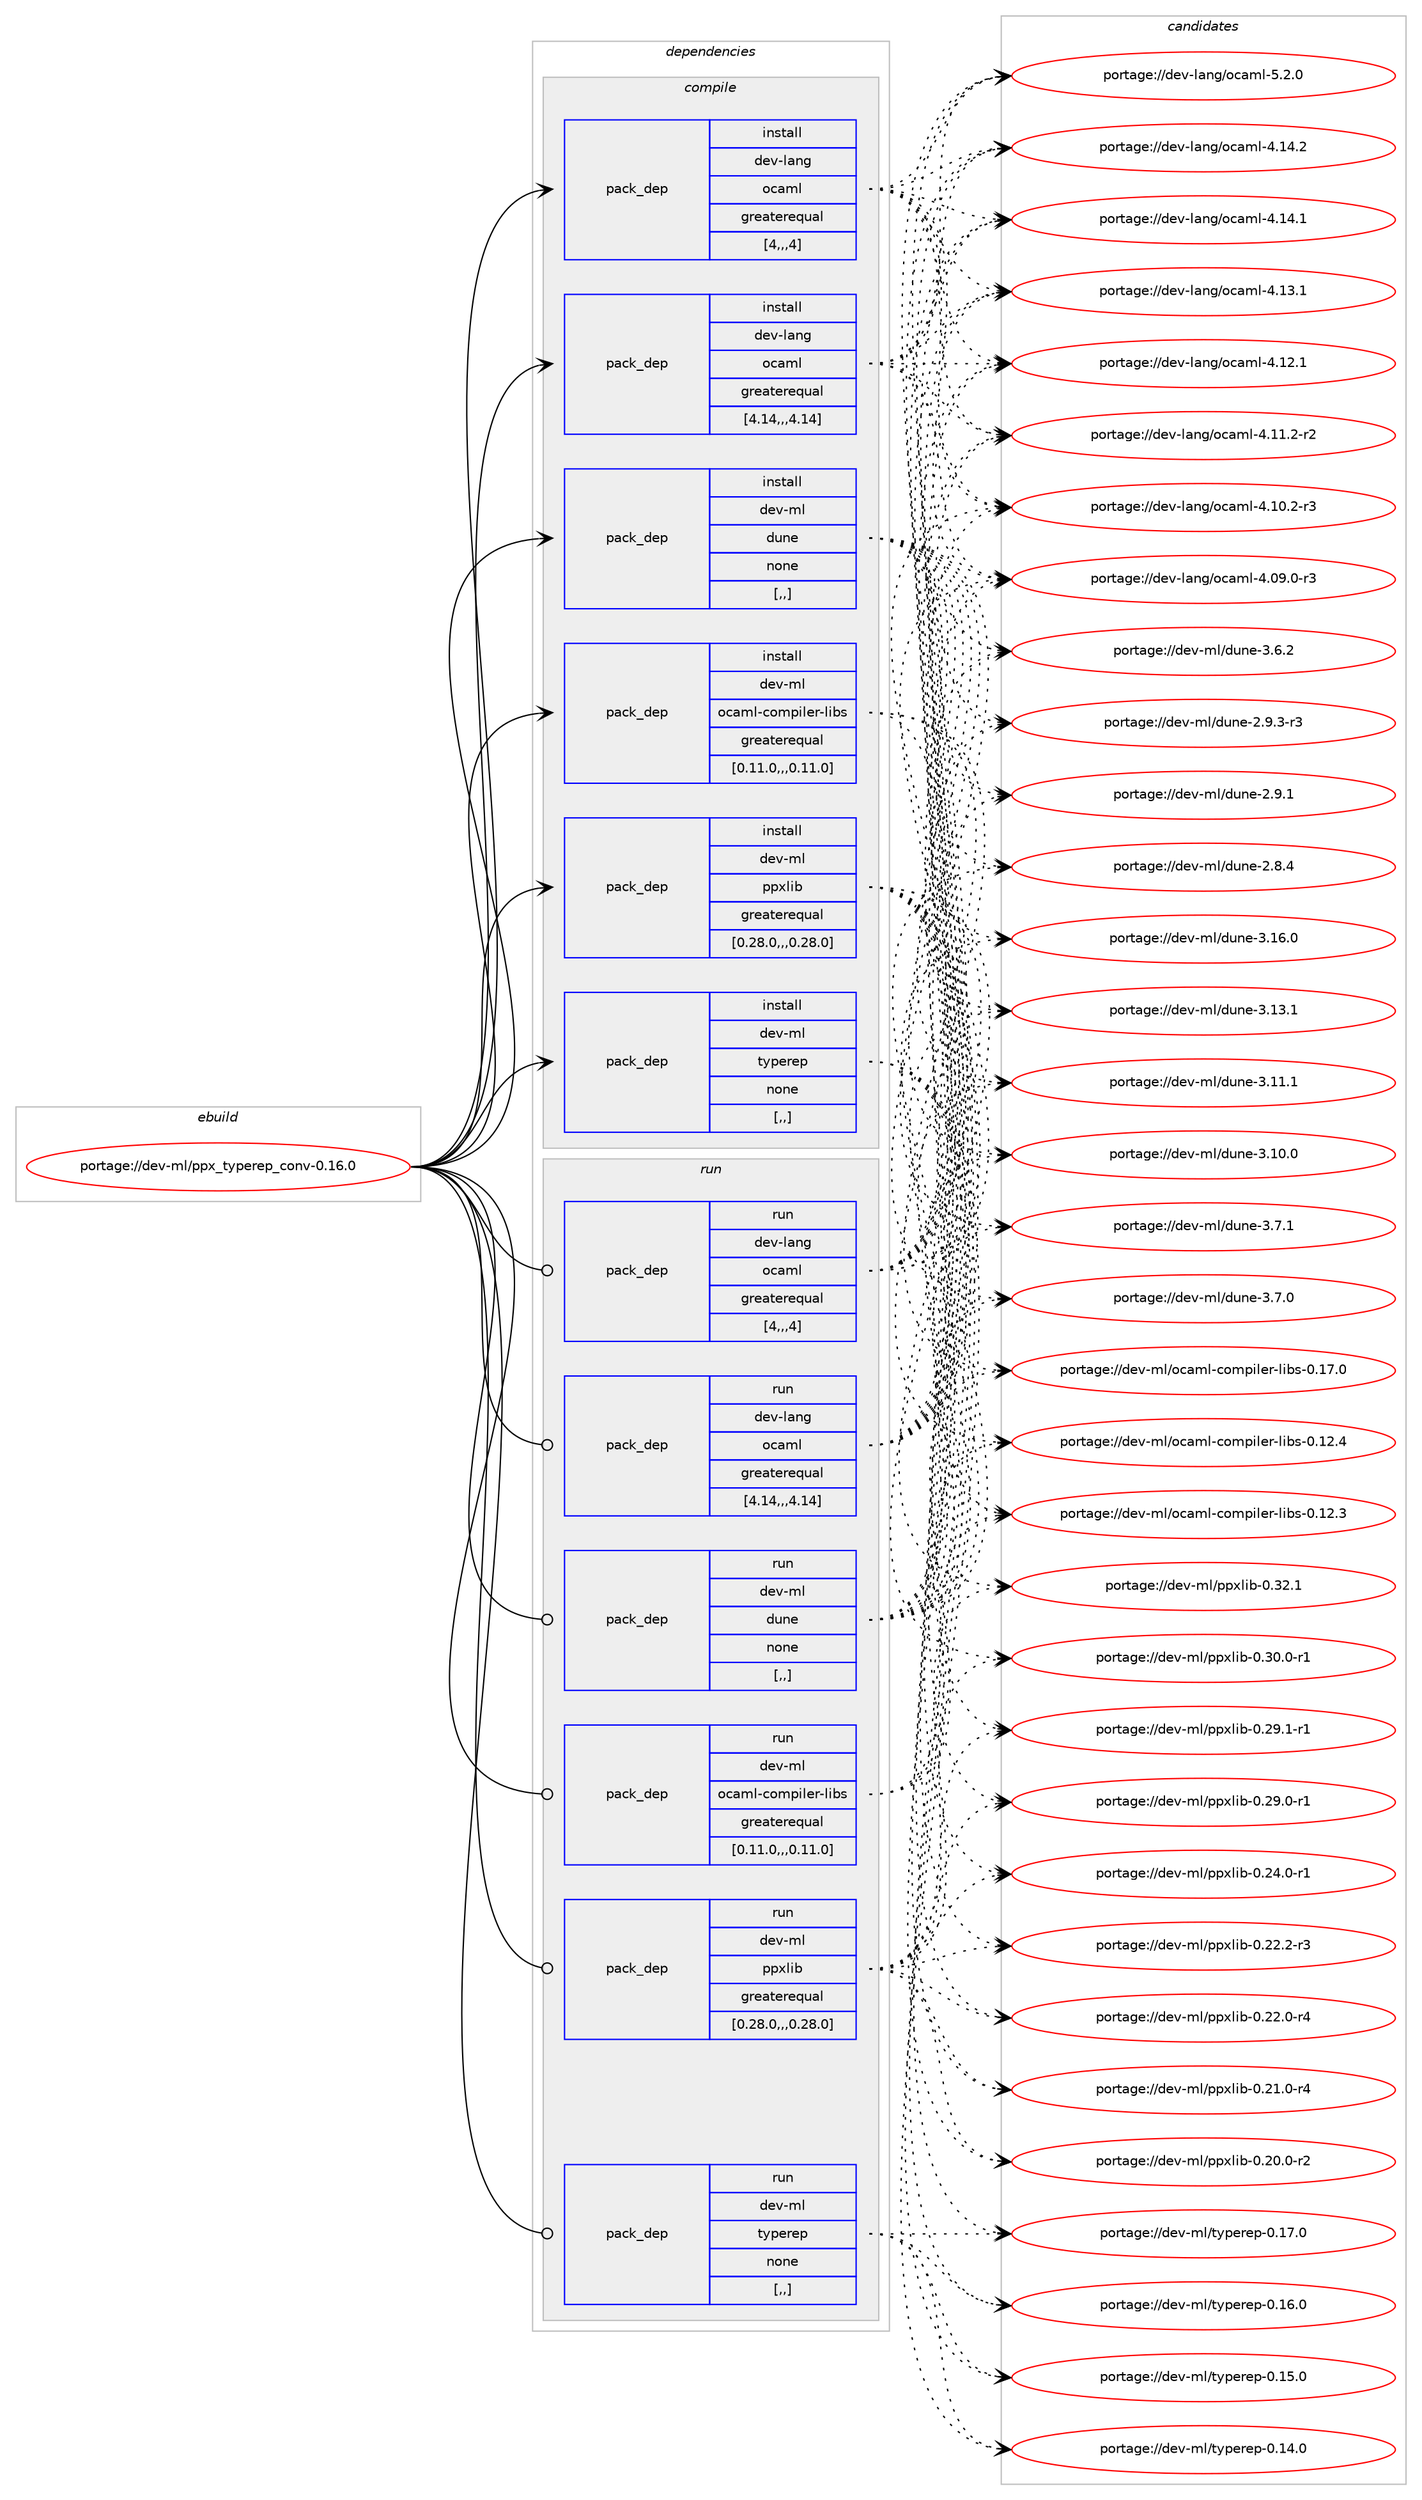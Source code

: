 digraph prolog {

# *************
# Graph options
# *************

newrank=true;
concentrate=true;
compound=true;
graph [rankdir=LR,fontname=Helvetica,fontsize=10,ranksep=1.5];#, ranksep=2.5, nodesep=0.2];
edge  [arrowhead=vee];
node  [fontname=Helvetica,fontsize=10];

# **********
# The ebuild
# **********

subgraph cluster_leftcol {
color=gray;
label=<<i>ebuild</i>>;
id [label="portage://dev-ml/ppx_typerep_conv-0.16.0", color=red, width=4, href="../dev-ml/ppx_typerep_conv-0.16.0.svg"];
}

# ****************
# The dependencies
# ****************

subgraph cluster_midcol {
color=gray;
label=<<i>dependencies</i>>;
subgraph cluster_compile {
fillcolor="#eeeeee";
style=filled;
label=<<i>compile</i>>;
subgraph pack93406 {
dependency124395 [label=<<TABLE BORDER="0" CELLBORDER="1" CELLSPACING="0" CELLPADDING="4" WIDTH="220"><TR><TD ROWSPAN="6" CELLPADDING="30">pack_dep</TD></TR><TR><TD WIDTH="110">install</TD></TR><TR><TD>dev-lang</TD></TR><TR><TD>ocaml</TD></TR><TR><TD>greaterequal</TD></TR><TR><TD>[4,,,4]</TD></TR></TABLE>>, shape=none, color=blue];
}
id:e -> dependency124395:w [weight=20,style="solid",arrowhead="vee"];
subgraph pack93407 {
dependency124396 [label=<<TABLE BORDER="0" CELLBORDER="1" CELLSPACING="0" CELLPADDING="4" WIDTH="220"><TR><TD ROWSPAN="6" CELLPADDING="30">pack_dep</TD></TR><TR><TD WIDTH="110">install</TD></TR><TR><TD>dev-lang</TD></TR><TR><TD>ocaml</TD></TR><TR><TD>greaterequal</TD></TR><TR><TD>[4.14,,,4.14]</TD></TR></TABLE>>, shape=none, color=blue];
}
id:e -> dependency124396:w [weight=20,style="solid",arrowhead="vee"];
subgraph pack93408 {
dependency124397 [label=<<TABLE BORDER="0" CELLBORDER="1" CELLSPACING="0" CELLPADDING="4" WIDTH="220"><TR><TD ROWSPAN="6" CELLPADDING="30">pack_dep</TD></TR><TR><TD WIDTH="110">install</TD></TR><TR><TD>dev-ml</TD></TR><TR><TD>dune</TD></TR><TR><TD>none</TD></TR><TR><TD>[,,]</TD></TR></TABLE>>, shape=none, color=blue];
}
id:e -> dependency124397:w [weight=20,style="solid",arrowhead="vee"];
subgraph pack93409 {
dependency124398 [label=<<TABLE BORDER="0" CELLBORDER="1" CELLSPACING="0" CELLPADDING="4" WIDTH="220"><TR><TD ROWSPAN="6" CELLPADDING="30">pack_dep</TD></TR><TR><TD WIDTH="110">install</TD></TR><TR><TD>dev-ml</TD></TR><TR><TD>ocaml-compiler-libs</TD></TR><TR><TD>greaterequal</TD></TR><TR><TD>[0.11.0,,,0.11.0]</TD></TR></TABLE>>, shape=none, color=blue];
}
id:e -> dependency124398:w [weight=20,style="solid",arrowhead="vee"];
subgraph pack93410 {
dependency124399 [label=<<TABLE BORDER="0" CELLBORDER="1" CELLSPACING="0" CELLPADDING="4" WIDTH="220"><TR><TD ROWSPAN="6" CELLPADDING="30">pack_dep</TD></TR><TR><TD WIDTH="110">install</TD></TR><TR><TD>dev-ml</TD></TR><TR><TD>ppxlib</TD></TR><TR><TD>greaterequal</TD></TR><TR><TD>[0.28.0,,,0.28.0]</TD></TR></TABLE>>, shape=none, color=blue];
}
id:e -> dependency124399:w [weight=20,style="solid",arrowhead="vee"];
subgraph pack93411 {
dependency124400 [label=<<TABLE BORDER="0" CELLBORDER="1" CELLSPACING="0" CELLPADDING="4" WIDTH="220"><TR><TD ROWSPAN="6" CELLPADDING="30">pack_dep</TD></TR><TR><TD WIDTH="110">install</TD></TR><TR><TD>dev-ml</TD></TR><TR><TD>typerep</TD></TR><TR><TD>none</TD></TR><TR><TD>[,,]</TD></TR></TABLE>>, shape=none, color=blue];
}
id:e -> dependency124400:w [weight=20,style="solid",arrowhead="vee"];
}
subgraph cluster_compileandrun {
fillcolor="#eeeeee";
style=filled;
label=<<i>compile and run</i>>;
}
subgraph cluster_run {
fillcolor="#eeeeee";
style=filled;
label=<<i>run</i>>;
subgraph pack93412 {
dependency124401 [label=<<TABLE BORDER="0" CELLBORDER="1" CELLSPACING="0" CELLPADDING="4" WIDTH="220"><TR><TD ROWSPAN="6" CELLPADDING="30">pack_dep</TD></TR><TR><TD WIDTH="110">run</TD></TR><TR><TD>dev-lang</TD></TR><TR><TD>ocaml</TD></TR><TR><TD>greaterequal</TD></TR><TR><TD>[4,,,4]</TD></TR></TABLE>>, shape=none, color=blue];
}
id:e -> dependency124401:w [weight=20,style="solid",arrowhead="odot"];
subgraph pack93413 {
dependency124402 [label=<<TABLE BORDER="0" CELLBORDER="1" CELLSPACING="0" CELLPADDING="4" WIDTH="220"><TR><TD ROWSPAN="6" CELLPADDING="30">pack_dep</TD></TR><TR><TD WIDTH="110">run</TD></TR><TR><TD>dev-lang</TD></TR><TR><TD>ocaml</TD></TR><TR><TD>greaterequal</TD></TR><TR><TD>[4.14,,,4.14]</TD></TR></TABLE>>, shape=none, color=blue];
}
id:e -> dependency124402:w [weight=20,style="solid",arrowhead="odot"];
subgraph pack93414 {
dependency124403 [label=<<TABLE BORDER="0" CELLBORDER="1" CELLSPACING="0" CELLPADDING="4" WIDTH="220"><TR><TD ROWSPAN="6" CELLPADDING="30">pack_dep</TD></TR><TR><TD WIDTH="110">run</TD></TR><TR><TD>dev-ml</TD></TR><TR><TD>dune</TD></TR><TR><TD>none</TD></TR><TR><TD>[,,]</TD></TR></TABLE>>, shape=none, color=blue];
}
id:e -> dependency124403:w [weight=20,style="solid",arrowhead="odot"];
subgraph pack93415 {
dependency124404 [label=<<TABLE BORDER="0" CELLBORDER="1" CELLSPACING="0" CELLPADDING="4" WIDTH="220"><TR><TD ROWSPAN="6" CELLPADDING="30">pack_dep</TD></TR><TR><TD WIDTH="110">run</TD></TR><TR><TD>dev-ml</TD></TR><TR><TD>ocaml-compiler-libs</TD></TR><TR><TD>greaterequal</TD></TR><TR><TD>[0.11.0,,,0.11.0]</TD></TR></TABLE>>, shape=none, color=blue];
}
id:e -> dependency124404:w [weight=20,style="solid",arrowhead="odot"];
subgraph pack93416 {
dependency124405 [label=<<TABLE BORDER="0" CELLBORDER="1" CELLSPACING="0" CELLPADDING="4" WIDTH="220"><TR><TD ROWSPAN="6" CELLPADDING="30">pack_dep</TD></TR><TR><TD WIDTH="110">run</TD></TR><TR><TD>dev-ml</TD></TR><TR><TD>ppxlib</TD></TR><TR><TD>greaterequal</TD></TR><TR><TD>[0.28.0,,,0.28.0]</TD></TR></TABLE>>, shape=none, color=blue];
}
id:e -> dependency124405:w [weight=20,style="solid",arrowhead="odot"];
subgraph pack93417 {
dependency124406 [label=<<TABLE BORDER="0" CELLBORDER="1" CELLSPACING="0" CELLPADDING="4" WIDTH="220"><TR><TD ROWSPAN="6" CELLPADDING="30">pack_dep</TD></TR><TR><TD WIDTH="110">run</TD></TR><TR><TD>dev-ml</TD></TR><TR><TD>typerep</TD></TR><TR><TD>none</TD></TR><TR><TD>[,,]</TD></TR></TABLE>>, shape=none, color=blue];
}
id:e -> dependency124406:w [weight=20,style="solid",arrowhead="odot"];
}
}

# **************
# The candidates
# **************

subgraph cluster_choices {
rank=same;
color=gray;
label=<<i>candidates</i>>;

subgraph choice93406 {
color=black;
nodesep=1;
choice1001011184510897110103471119997109108455346504648 [label="portage://dev-lang/ocaml-5.2.0", color=red, width=4,href="../dev-lang/ocaml-5.2.0.svg"];
choice100101118451089711010347111999710910845524649524650 [label="portage://dev-lang/ocaml-4.14.2", color=red, width=4,href="../dev-lang/ocaml-4.14.2.svg"];
choice100101118451089711010347111999710910845524649524649 [label="portage://dev-lang/ocaml-4.14.1", color=red, width=4,href="../dev-lang/ocaml-4.14.1.svg"];
choice100101118451089711010347111999710910845524649514649 [label="portage://dev-lang/ocaml-4.13.1", color=red, width=4,href="../dev-lang/ocaml-4.13.1.svg"];
choice100101118451089711010347111999710910845524649504649 [label="portage://dev-lang/ocaml-4.12.1", color=red, width=4,href="../dev-lang/ocaml-4.12.1.svg"];
choice1001011184510897110103471119997109108455246494946504511450 [label="portage://dev-lang/ocaml-4.11.2-r2", color=red, width=4,href="../dev-lang/ocaml-4.11.2-r2.svg"];
choice1001011184510897110103471119997109108455246494846504511451 [label="portage://dev-lang/ocaml-4.10.2-r3", color=red, width=4,href="../dev-lang/ocaml-4.10.2-r3.svg"];
choice1001011184510897110103471119997109108455246485746484511451 [label="portage://dev-lang/ocaml-4.09.0-r3", color=red, width=4,href="../dev-lang/ocaml-4.09.0-r3.svg"];
dependency124395:e -> choice1001011184510897110103471119997109108455346504648:w [style=dotted,weight="100"];
dependency124395:e -> choice100101118451089711010347111999710910845524649524650:w [style=dotted,weight="100"];
dependency124395:e -> choice100101118451089711010347111999710910845524649524649:w [style=dotted,weight="100"];
dependency124395:e -> choice100101118451089711010347111999710910845524649514649:w [style=dotted,weight="100"];
dependency124395:e -> choice100101118451089711010347111999710910845524649504649:w [style=dotted,weight="100"];
dependency124395:e -> choice1001011184510897110103471119997109108455246494946504511450:w [style=dotted,weight="100"];
dependency124395:e -> choice1001011184510897110103471119997109108455246494846504511451:w [style=dotted,weight="100"];
dependency124395:e -> choice1001011184510897110103471119997109108455246485746484511451:w [style=dotted,weight="100"];
}
subgraph choice93407 {
color=black;
nodesep=1;
choice1001011184510897110103471119997109108455346504648 [label="portage://dev-lang/ocaml-5.2.0", color=red, width=4,href="../dev-lang/ocaml-5.2.0.svg"];
choice100101118451089711010347111999710910845524649524650 [label="portage://dev-lang/ocaml-4.14.2", color=red, width=4,href="../dev-lang/ocaml-4.14.2.svg"];
choice100101118451089711010347111999710910845524649524649 [label="portage://dev-lang/ocaml-4.14.1", color=red, width=4,href="../dev-lang/ocaml-4.14.1.svg"];
choice100101118451089711010347111999710910845524649514649 [label="portage://dev-lang/ocaml-4.13.1", color=red, width=4,href="../dev-lang/ocaml-4.13.1.svg"];
choice100101118451089711010347111999710910845524649504649 [label="portage://dev-lang/ocaml-4.12.1", color=red, width=4,href="../dev-lang/ocaml-4.12.1.svg"];
choice1001011184510897110103471119997109108455246494946504511450 [label="portage://dev-lang/ocaml-4.11.2-r2", color=red, width=4,href="../dev-lang/ocaml-4.11.2-r2.svg"];
choice1001011184510897110103471119997109108455246494846504511451 [label="portage://dev-lang/ocaml-4.10.2-r3", color=red, width=4,href="../dev-lang/ocaml-4.10.2-r3.svg"];
choice1001011184510897110103471119997109108455246485746484511451 [label="portage://dev-lang/ocaml-4.09.0-r3", color=red, width=4,href="../dev-lang/ocaml-4.09.0-r3.svg"];
dependency124396:e -> choice1001011184510897110103471119997109108455346504648:w [style=dotted,weight="100"];
dependency124396:e -> choice100101118451089711010347111999710910845524649524650:w [style=dotted,weight="100"];
dependency124396:e -> choice100101118451089711010347111999710910845524649524649:w [style=dotted,weight="100"];
dependency124396:e -> choice100101118451089711010347111999710910845524649514649:w [style=dotted,weight="100"];
dependency124396:e -> choice100101118451089711010347111999710910845524649504649:w [style=dotted,weight="100"];
dependency124396:e -> choice1001011184510897110103471119997109108455246494946504511450:w [style=dotted,weight="100"];
dependency124396:e -> choice1001011184510897110103471119997109108455246494846504511451:w [style=dotted,weight="100"];
dependency124396:e -> choice1001011184510897110103471119997109108455246485746484511451:w [style=dotted,weight="100"];
}
subgraph choice93408 {
color=black;
nodesep=1;
choice100101118451091084710011711010145514649544648 [label="portage://dev-ml/dune-3.16.0", color=red, width=4,href="../dev-ml/dune-3.16.0.svg"];
choice100101118451091084710011711010145514649514649 [label="portage://dev-ml/dune-3.13.1", color=red, width=4,href="../dev-ml/dune-3.13.1.svg"];
choice100101118451091084710011711010145514649494649 [label="portage://dev-ml/dune-3.11.1", color=red, width=4,href="../dev-ml/dune-3.11.1.svg"];
choice100101118451091084710011711010145514649484648 [label="portage://dev-ml/dune-3.10.0", color=red, width=4,href="../dev-ml/dune-3.10.0.svg"];
choice1001011184510910847100117110101455146554649 [label="portage://dev-ml/dune-3.7.1", color=red, width=4,href="../dev-ml/dune-3.7.1.svg"];
choice1001011184510910847100117110101455146554648 [label="portage://dev-ml/dune-3.7.0", color=red, width=4,href="../dev-ml/dune-3.7.0.svg"];
choice1001011184510910847100117110101455146544650 [label="portage://dev-ml/dune-3.6.2", color=red, width=4,href="../dev-ml/dune-3.6.2.svg"];
choice10010111845109108471001171101014550465746514511451 [label="portage://dev-ml/dune-2.9.3-r3", color=red, width=4,href="../dev-ml/dune-2.9.3-r3.svg"];
choice1001011184510910847100117110101455046574649 [label="portage://dev-ml/dune-2.9.1", color=red, width=4,href="../dev-ml/dune-2.9.1.svg"];
choice1001011184510910847100117110101455046564652 [label="portage://dev-ml/dune-2.8.4", color=red, width=4,href="../dev-ml/dune-2.8.4.svg"];
dependency124397:e -> choice100101118451091084710011711010145514649544648:w [style=dotted,weight="100"];
dependency124397:e -> choice100101118451091084710011711010145514649514649:w [style=dotted,weight="100"];
dependency124397:e -> choice100101118451091084710011711010145514649494649:w [style=dotted,weight="100"];
dependency124397:e -> choice100101118451091084710011711010145514649484648:w [style=dotted,weight="100"];
dependency124397:e -> choice1001011184510910847100117110101455146554649:w [style=dotted,weight="100"];
dependency124397:e -> choice1001011184510910847100117110101455146554648:w [style=dotted,weight="100"];
dependency124397:e -> choice1001011184510910847100117110101455146544650:w [style=dotted,weight="100"];
dependency124397:e -> choice10010111845109108471001171101014550465746514511451:w [style=dotted,weight="100"];
dependency124397:e -> choice1001011184510910847100117110101455046574649:w [style=dotted,weight="100"];
dependency124397:e -> choice1001011184510910847100117110101455046564652:w [style=dotted,weight="100"];
}
subgraph choice93409 {
color=black;
nodesep=1;
choice100101118451091084711199971091084599111109112105108101114451081059811545484649554648 [label="portage://dev-ml/ocaml-compiler-libs-0.17.0", color=red, width=4,href="../dev-ml/ocaml-compiler-libs-0.17.0.svg"];
choice100101118451091084711199971091084599111109112105108101114451081059811545484649504652 [label="portage://dev-ml/ocaml-compiler-libs-0.12.4", color=red, width=4,href="../dev-ml/ocaml-compiler-libs-0.12.4.svg"];
choice100101118451091084711199971091084599111109112105108101114451081059811545484649504651 [label="portage://dev-ml/ocaml-compiler-libs-0.12.3", color=red, width=4,href="../dev-ml/ocaml-compiler-libs-0.12.3.svg"];
dependency124398:e -> choice100101118451091084711199971091084599111109112105108101114451081059811545484649554648:w [style=dotted,weight="100"];
dependency124398:e -> choice100101118451091084711199971091084599111109112105108101114451081059811545484649504652:w [style=dotted,weight="100"];
dependency124398:e -> choice100101118451091084711199971091084599111109112105108101114451081059811545484649504651:w [style=dotted,weight="100"];
}
subgraph choice93410 {
color=black;
nodesep=1;
choice10010111845109108471121121201081059845484651504649 [label="portage://dev-ml/ppxlib-0.32.1", color=red, width=4,href="../dev-ml/ppxlib-0.32.1.svg"];
choice100101118451091084711211212010810598454846514846484511449 [label="portage://dev-ml/ppxlib-0.30.0-r1", color=red, width=4,href="../dev-ml/ppxlib-0.30.0-r1.svg"];
choice100101118451091084711211212010810598454846505746494511449 [label="portage://dev-ml/ppxlib-0.29.1-r1", color=red, width=4,href="../dev-ml/ppxlib-0.29.1-r1.svg"];
choice100101118451091084711211212010810598454846505746484511449 [label="portage://dev-ml/ppxlib-0.29.0-r1", color=red, width=4,href="../dev-ml/ppxlib-0.29.0-r1.svg"];
choice100101118451091084711211212010810598454846505246484511449 [label="portage://dev-ml/ppxlib-0.24.0-r1", color=red, width=4,href="../dev-ml/ppxlib-0.24.0-r1.svg"];
choice100101118451091084711211212010810598454846505046504511451 [label="portage://dev-ml/ppxlib-0.22.2-r3", color=red, width=4,href="../dev-ml/ppxlib-0.22.2-r3.svg"];
choice100101118451091084711211212010810598454846505046484511452 [label="portage://dev-ml/ppxlib-0.22.0-r4", color=red, width=4,href="../dev-ml/ppxlib-0.22.0-r4.svg"];
choice100101118451091084711211212010810598454846504946484511452 [label="portage://dev-ml/ppxlib-0.21.0-r4", color=red, width=4,href="../dev-ml/ppxlib-0.21.0-r4.svg"];
choice100101118451091084711211212010810598454846504846484511450 [label="portage://dev-ml/ppxlib-0.20.0-r2", color=red, width=4,href="../dev-ml/ppxlib-0.20.0-r2.svg"];
dependency124399:e -> choice10010111845109108471121121201081059845484651504649:w [style=dotted,weight="100"];
dependency124399:e -> choice100101118451091084711211212010810598454846514846484511449:w [style=dotted,weight="100"];
dependency124399:e -> choice100101118451091084711211212010810598454846505746494511449:w [style=dotted,weight="100"];
dependency124399:e -> choice100101118451091084711211212010810598454846505746484511449:w [style=dotted,weight="100"];
dependency124399:e -> choice100101118451091084711211212010810598454846505246484511449:w [style=dotted,weight="100"];
dependency124399:e -> choice100101118451091084711211212010810598454846505046504511451:w [style=dotted,weight="100"];
dependency124399:e -> choice100101118451091084711211212010810598454846505046484511452:w [style=dotted,weight="100"];
dependency124399:e -> choice100101118451091084711211212010810598454846504946484511452:w [style=dotted,weight="100"];
dependency124399:e -> choice100101118451091084711211212010810598454846504846484511450:w [style=dotted,weight="100"];
}
subgraph choice93411 {
color=black;
nodesep=1;
choice100101118451091084711612111210111410111245484649554648 [label="portage://dev-ml/typerep-0.17.0", color=red, width=4,href="../dev-ml/typerep-0.17.0.svg"];
choice100101118451091084711612111210111410111245484649544648 [label="portage://dev-ml/typerep-0.16.0", color=red, width=4,href="../dev-ml/typerep-0.16.0.svg"];
choice100101118451091084711612111210111410111245484649534648 [label="portage://dev-ml/typerep-0.15.0", color=red, width=4,href="../dev-ml/typerep-0.15.0.svg"];
choice100101118451091084711612111210111410111245484649524648 [label="portage://dev-ml/typerep-0.14.0", color=red, width=4,href="../dev-ml/typerep-0.14.0.svg"];
dependency124400:e -> choice100101118451091084711612111210111410111245484649554648:w [style=dotted,weight="100"];
dependency124400:e -> choice100101118451091084711612111210111410111245484649544648:w [style=dotted,weight="100"];
dependency124400:e -> choice100101118451091084711612111210111410111245484649534648:w [style=dotted,weight="100"];
dependency124400:e -> choice100101118451091084711612111210111410111245484649524648:w [style=dotted,weight="100"];
}
subgraph choice93412 {
color=black;
nodesep=1;
choice1001011184510897110103471119997109108455346504648 [label="portage://dev-lang/ocaml-5.2.0", color=red, width=4,href="../dev-lang/ocaml-5.2.0.svg"];
choice100101118451089711010347111999710910845524649524650 [label="portage://dev-lang/ocaml-4.14.2", color=red, width=4,href="../dev-lang/ocaml-4.14.2.svg"];
choice100101118451089711010347111999710910845524649524649 [label="portage://dev-lang/ocaml-4.14.1", color=red, width=4,href="../dev-lang/ocaml-4.14.1.svg"];
choice100101118451089711010347111999710910845524649514649 [label="portage://dev-lang/ocaml-4.13.1", color=red, width=4,href="../dev-lang/ocaml-4.13.1.svg"];
choice100101118451089711010347111999710910845524649504649 [label="portage://dev-lang/ocaml-4.12.1", color=red, width=4,href="../dev-lang/ocaml-4.12.1.svg"];
choice1001011184510897110103471119997109108455246494946504511450 [label="portage://dev-lang/ocaml-4.11.2-r2", color=red, width=4,href="../dev-lang/ocaml-4.11.2-r2.svg"];
choice1001011184510897110103471119997109108455246494846504511451 [label="portage://dev-lang/ocaml-4.10.2-r3", color=red, width=4,href="../dev-lang/ocaml-4.10.2-r3.svg"];
choice1001011184510897110103471119997109108455246485746484511451 [label="portage://dev-lang/ocaml-4.09.0-r3", color=red, width=4,href="../dev-lang/ocaml-4.09.0-r3.svg"];
dependency124401:e -> choice1001011184510897110103471119997109108455346504648:w [style=dotted,weight="100"];
dependency124401:e -> choice100101118451089711010347111999710910845524649524650:w [style=dotted,weight="100"];
dependency124401:e -> choice100101118451089711010347111999710910845524649524649:w [style=dotted,weight="100"];
dependency124401:e -> choice100101118451089711010347111999710910845524649514649:w [style=dotted,weight="100"];
dependency124401:e -> choice100101118451089711010347111999710910845524649504649:w [style=dotted,weight="100"];
dependency124401:e -> choice1001011184510897110103471119997109108455246494946504511450:w [style=dotted,weight="100"];
dependency124401:e -> choice1001011184510897110103471119997109108455246494846504511451:w [style=dotted,weight="100"];
dependency124401:e -> choice1001011184510897110103471119997109108455246485746484511451:w [style=dotted,weight="100"];
}
subgraph choice93413 {
color=black;
nodesep=1;
choice1001011184510897110103471119997109108455346504648 [label="portage://dev-lang/ocaml-5.2.0", color=red, width=4,href="../dev-lang/ocaml-5.2.0.svg"];
choice100101118451089711010347111999710910845524649524650 [label="portage://dev-lang/ocaml-4.14.2", color=red, width=4,href="../dev-lang/ocaml-4.14.2.svg"];
choice100101118451089711010347111999710910845524649524649 [label="portage://dev-lang/ocaml-4.14.1", color=red, width=4,href="../dev-lang/ocaml-4.14.1.svg"];
choice100101118451089711010347111999710910845524649514649 [label="portage://dev-lang/ocaml-4.13.1", color=red, width=4,href="../dev-lang/ocaml-4.13.1.svg"];
choice100101118451089711010347111999710910845524649504649 [label="portage://dev-lang/ocaml-4.12.1", color=red, width=4,href="../dev-lang/ocaml-4.12.1.svg"];
choice1001011184510897110103471119997109108455246494946504511450 [label="portage://dev-lang/ocaml-4.11.2-r2", color=red, width=4,href="../dev-lang/ocaml-4.11.2-r2.svg"];
choice1001011184510897110103471119997109108455246494846504511451 [label="portage://dev-lang/ocaml-4.10.2-r3", color=red, width=4,href="../dev-lang/ocaml-4.10.2-r3.svg"];
choice1001011184510897110103471119997109108455246485746484511451 [label="portage://dev-lang/ocaml-4.09.0-r3", color=red, width=4,href="../dev-lang/ocaml-4.09.0-r3.svg"];
dependency124402:e -> choice1001011184510897110103471119997109108455346504648:w [style=dotted,weight="100"];
dependency124402:e -> choice100101118451089711010347111999710910845524649524650:w [style=dotted,weight="100"];
dependency124402:e -> choice100101118451089711010347111999710910845524649524649:w [style=dotted,weight="100"];
dependency124402:e -> choice100101118451089711010347111999710910845524649514649:w [style=dotted,weight="100"];
dependency124402:e -> choice100101118451089711010347111999710910845524649504649:w [style=dotted,weight="100"];
dependency124402:e -> choice1001011184510897110103471119997109108455246494946504511450:w [style=dotted,weight="100"];
dependency124402:e -> choice1001011184510897110103471119997109108455246494846504511451:w [style=dotted,weight="100"];
dependency124402:e -> choice1001011184510897110103471119997109108455246485746484511451:w [style=dotted,weight="100"];
}
subgraph choice93414 {
color=black;
nodesep=1;
choice100101118451091084710011711010145514649544648 [label="portage://dev-ml/dune-3.16.0", color=red, width=4,href="../dev-ml/dune-3.16.0.svg"];
choice100101118451091084710011711010145514649514649 [label="portage://dev-ml/dune-3.13.1", color=red, width=4,href="../dev-ml/dune-3.13.1.svg"];
choice100101118451091084710011711010145514649494649 [label="portage://dev-ml/dune-3.11.1", color=red, width=4,href="../dev-ml/dune-3.11.1.svg"];
choice100101118451091084710011711010145514649484648 [label="portage://dev-ml/dune-3.10.0", color=red, width=4,href="../dev-ml/dune-3.10.0.svg"];
choice1001011184510910847100117110101455146554649 [label="portage://dev-ml/dune-3.7.1", color=red, width=4,href="../dev-ml/dune-3.7.1.svg"];
choice1001011184510910847100117110101455146554648 [label="portage://dev-ml/dune-3.7.0", color=red, width=4,href="../dev-ml/dune-3.7.0.svg"];
choice1001011184510910847100117110101455146544650 [label="portage://dev-ml/dune-3.6.2", color=red, width=4,href="../dev-ml/dune-3.6.2.svg"];
choice10010111845109108471001171101014550465746514511451 [label="portage://dev-ml/dune-2.9.3-r3", color=red, width=4,href="../dev-ml/dune-2.9.3-r3.svg"];
choice1001011184510910847100117110101455046574649 [label="portage://dev-ml/dune-2.9.1", color=red, width=4,href="../dev-ml/dune-2.9.1.svg"];
choice1001011184510910847100117110101455046564652 [label="portage://dev-ml/dune-2.8.4", color=red, width=4,href="../dev-ml/dune-2.8.4.svg"];
dependency124403:e -> choice100101118451091084710011711010145514649544648:w [style=dotted,weight="100"];
dependency124403:e -> choice100101118451091084710011711010145514649514649:w [style=dotted,weight="100"];
dependency124403:e -> choice100101118451091084710011711010145514649494649:w [style=dotted,weight="100"];
dependency124403:e -> choice100101118451091084710011711010145514649484648:w [style=dotted,weight="100"];
dependency124403:e -> choice1001011184510910847100117110101455146554649:w [style=dotted,weight="100"];
dependency124403:e -> choice1001011184510910847100117110101455146554648:w [style=dotted,weight="100"];
dependency124403:e -> choice1001011184510910847100117110101455146544650:w [style=dotted,weight="100"];
dependency124403:e -> choice10010111845109108471001171101014550465746514511451:w [style=dotted,weight="100"];
dependency124403:e -> choice1001011184510910847100117110101455046574649:w [style=dotted,weight="100"];
dependency124403:e -> choice1001011184510910847100117110101455046564652:w [style=dotted,weight="100"];
}
subgraph choice93415 {
color=black;
nodesep=1;
choice100101118451091084711199971091084599111109112105108101114451081059811545484649554648 [label="portage://dev-ml/ocaml-compiler-libs-0.17.0", color=red, width=4,href="../dev-ml/ocaml-compiler-libs-0.17.0.svg"];
choice100101118451091084711199971091084599111109112105108101114451081059811545484649504652 [label="portage://dev-ml/ocaml-compiler-libs-0.12.4", color=red, width=4,href="../dev-ml/ocaml-compiler-libs-0.12.4.svg"];
choice100101118451091084711199971091084599111109112105108101114451081059811545484649504651 [label="portage://dev-ml/ocaml-compiler-libs-0.12.3", color=red, width=4,href="../dev-ml/ocaml-compiler-libs-0.12.3.svg"];
dependency124404:e -> choice100101118451091084711199971091084599111109112105108101114451081059811545484649554648:w [style=dotted,weight="100"];
dependency124404:e -> choice100101118451091084711199971091084599111109112105108101114451081059811545484649504652:w [style=dotted,weight="100"];
dependency124404:e -> choice100101118451091084711199971091084599111109112105108101114451081059811545484649504651:w [style=dotted,weight="100"];
}
subgraph choice93416 {
color=black;
nodesep=1;
choice10010111845109108471121121201081059845484651504649 [label="portage://dev-ml/ppxlib-0.32.1", color=red, width=4,href="../dev-ml/ppxlib-0.32.1.svg"];
choice100101118451091084711211212010810598454846514846484511449 [label="portage://dev-ml/ppxlib-0.30.0-r1", color=red, width=4,href="../dev-ml/ppxlib-0.30.0-r1.svg"];
choice100101118451091084711211212010810598454846505746494511449 [label="portage://dev-ml/ppxlib-0.29.1-r1", color=red, width=4,href="../dev-ml/ppxlib-0.29.1-r1.svg"];
choice100101118451091084711211212010810598454846505746484511449 [label="portage://dev-ml/ppxlib-0.29.0-r1", color=red, width=4,href="../dev-ml/ppxlib-0.29.0-r1.svg"];
choice100101118451091084711211212010810598454846505246484511449 [label="portage://dev-ml/ppxlib-0.24.0-r1", color=red, width=4,href="../dev-ml/ppxlib-0.24.0-r1.svg"];
choice100101118451091084711211212010810598454846505046504511451 [label="portage://dev-ml/ppxlib-0.22.2-r3", color=red, width=4,href="../dev-ml/ppxlib-0.22.2-r3.svg"];
choice100101118451091084711211212010810598454846505046484511452 [label="portage://dev-ml/ppxlib-0.22.0-r4", color=red, width=4,href="../dev-ml/ppxlib-0.22.0-r4.svg"];
choice100101118451091084711211212010810598454846504946484511452 [label="portage://dev-ml/ppxlib-0.21.0-r4", color=red, width=4,href="../dev-ml/ppxlib-0.21.0-r4.svg"];
choice100101118451091084711211212010810598454846504846484511450 [label="portage://dev-ml/ppxlib-0.20.0-r2", color=red, width=4,href="../dev-ml/ppxlib-0.20.0-r2.svg"];
dependency124405:e -> choice10010111845109108471121121201081059845484651504649:w [style=dotted,weight="100"];
dependency124405:e -> choice100101118451091084711211212010810598454846514846484511449:w [style=dotted,weight="100"];
dependency124405:e -> choice100101118451091084711211212010810598454846505746494511449:w [style=dotted,weight="100"];
dependency124405:e -> choice100101118451091084711211212010810598454846505746484511449:w [style=dotted,weight="100"];
dependency124405:e -> choice100101118451091084711211212010810598454846505246484511449:w [style=dotted,weight="100"];
dependency124405:e -> choice100101118451091084711211212010810598454846505046504511451:w [style=dotted,weight="100"];
dependency124405:e -> choice100101118451091084711211212010810598454846505046484511452:w [style=dotted,weight="100"];
dependency124405:e -> choice100101118451091084711211212010810598454846504946484511452:w [style=dotted,weight="100"];
dependency124405:e -> choice100101118451091084711211212010810598454846504846484511450:w [style=dotted,weight="100"];
}
subgraph choice93417 {
color=black;
nodesep=1;
choice100101118451091084711612111210111410111245484649554648 [label="portage://dev-ml/typerep-0.17.0", color=red, width=4,href="../dev-ml/typerep-0.17.0.svg"];
choice100101118451091084711612111210111410111245484649544648 [label="portage://dev-ml/typerep-0.16.0", color=red, width=4,href="../dev-ml/typerep-0.16.0.svg"];
choice100101118451091084711612111210111410111245484649534648 [label="portage://dev-ml/typerep-0.15.0", color=red, width=4,href="../dev-ml/typerep-0.15.0.svg"];
choice100101118451091084711612111210111410111245484649524648 [label="portage://dev-ml/typerep-0.14.0", color=red, width=4,href="../dev-ml/typerep-0.14.0.svg"];
dependency124406:e -> choice100101118451091084711612111210111410111245484649554648:w [style=dotted,weight="100"];
dependency124406:e -> choice100101118451091084711612111210111410111245484649544648:w [style=dotted,weight="100"];
dependency124406:e -> choice100101118451091084711612111210111410111245484649534648:w [style=dotted,weight="100"];
dependency124406:e -> choice100101118451091084711612111210111410111245484649524648:w [style=dotted,weight="100"];
}
}

}

